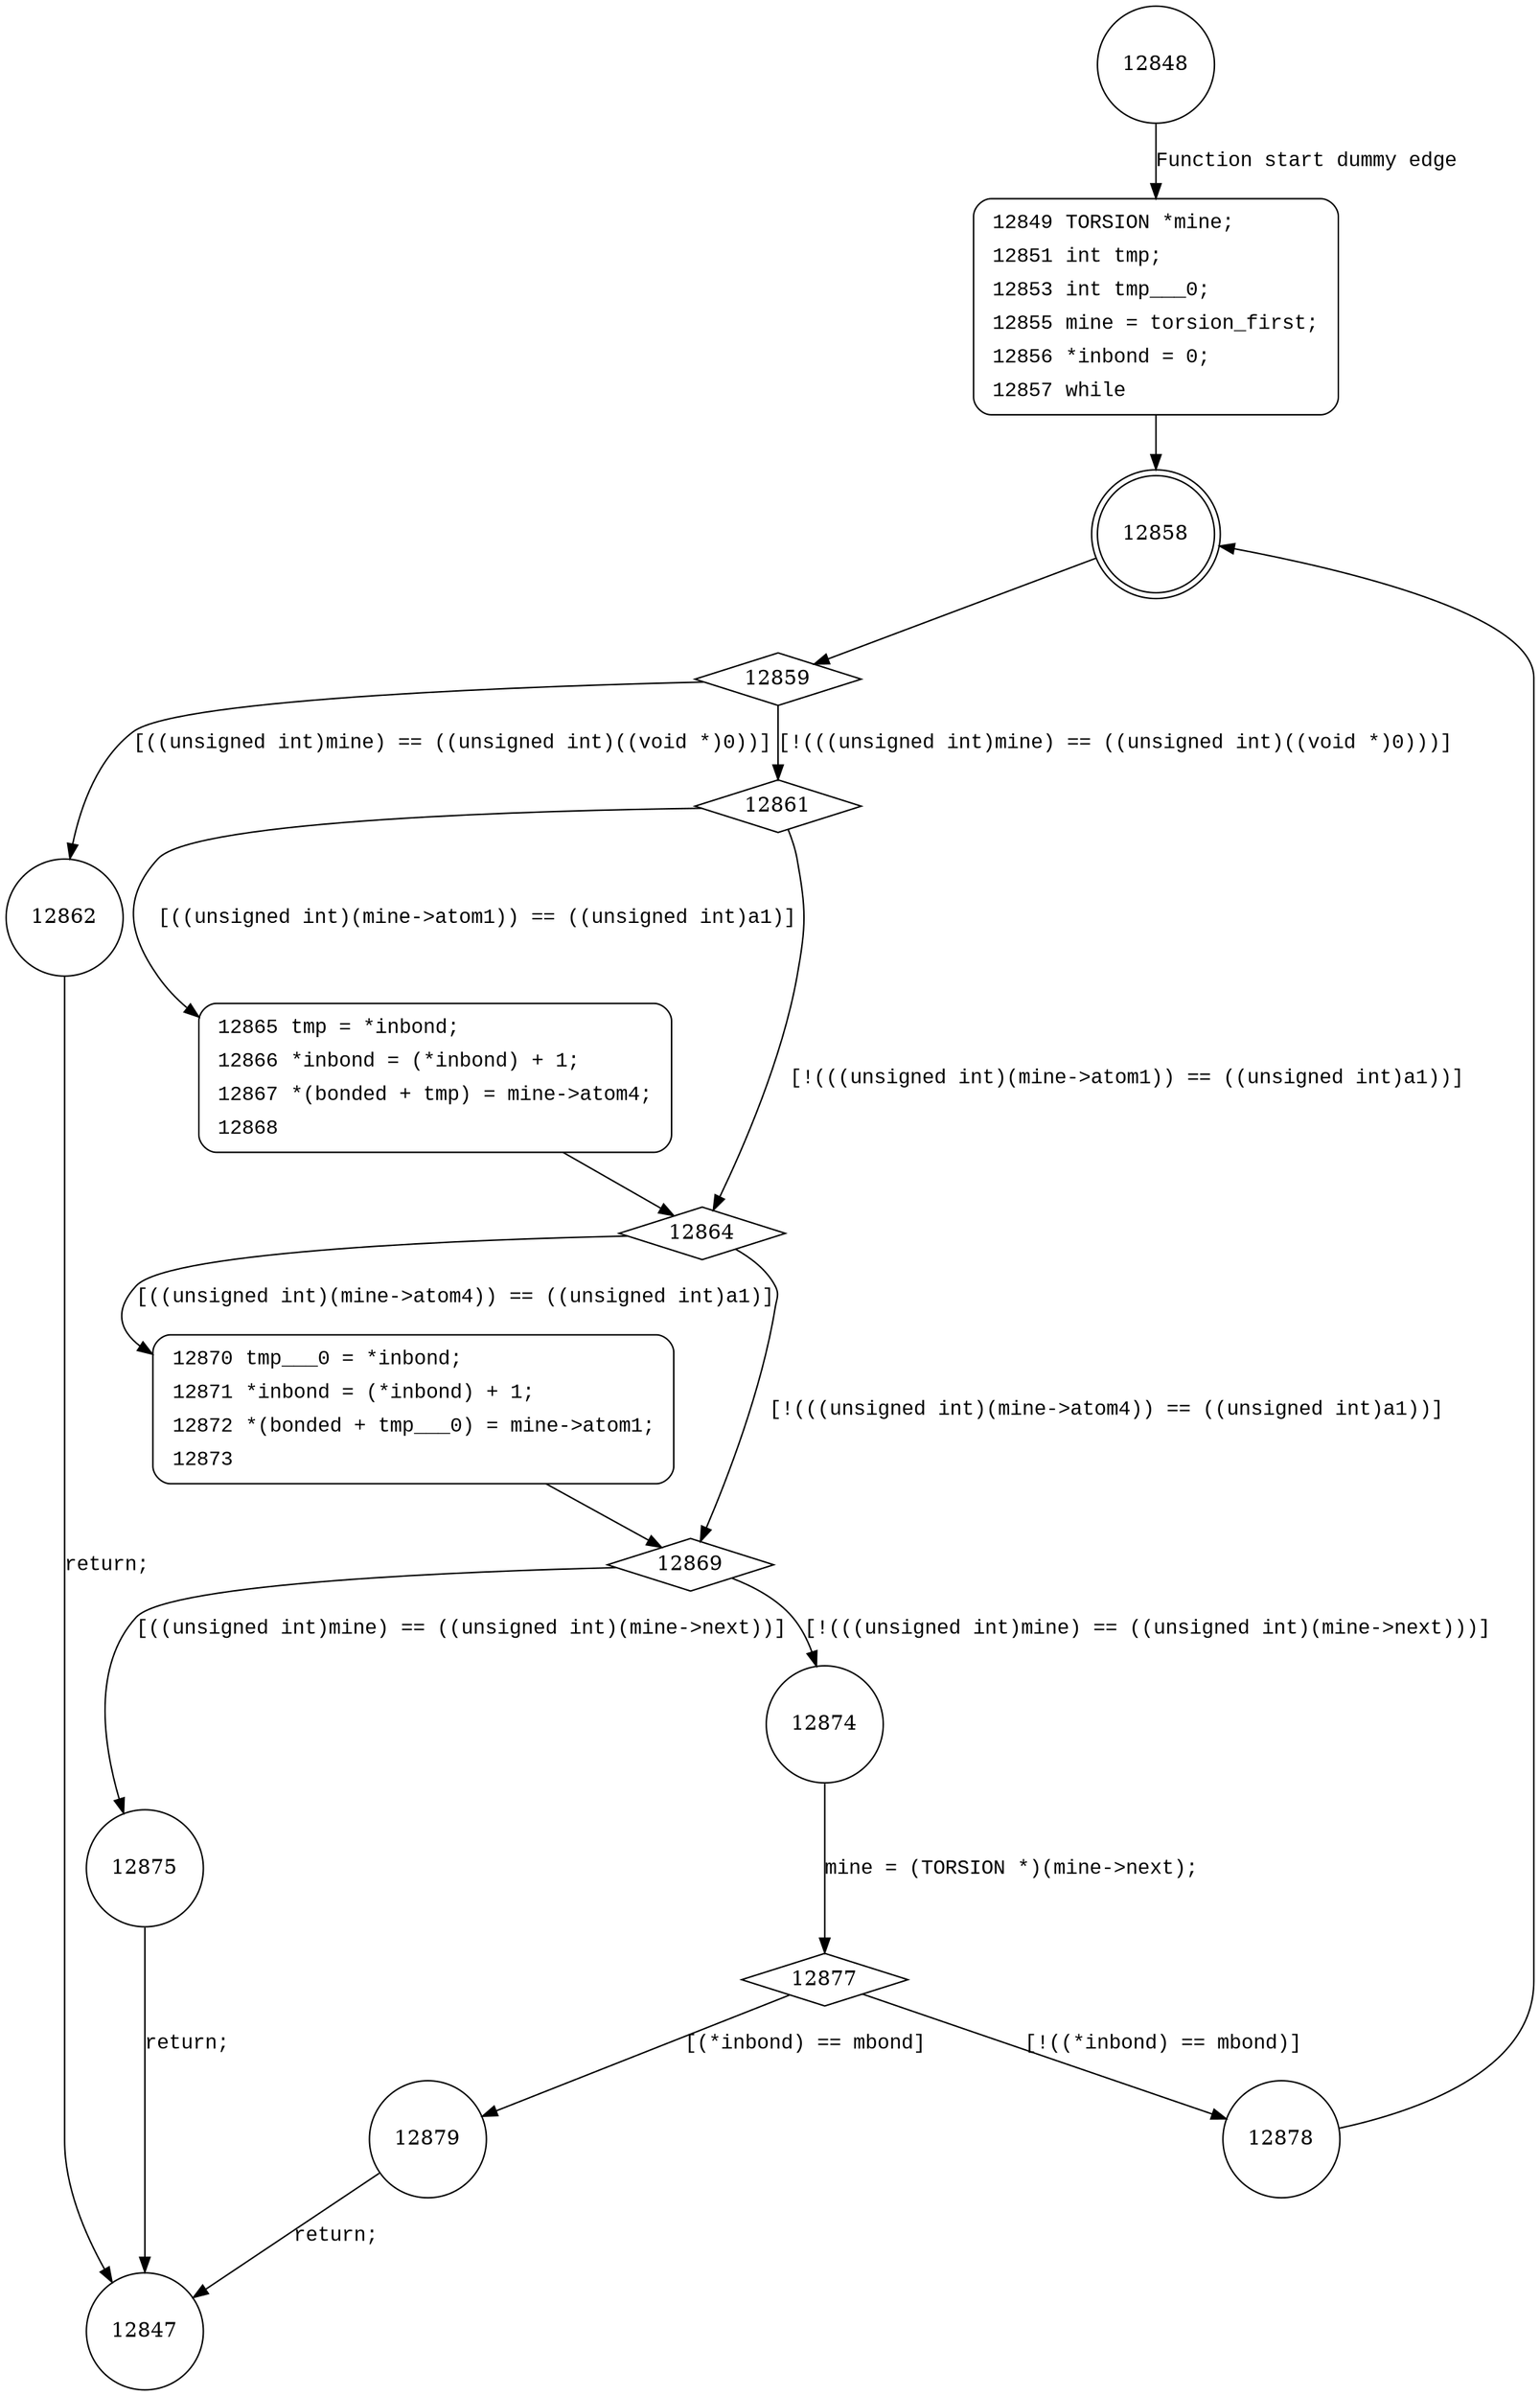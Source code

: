 digraph get_torsion {
12848 [shape="circle"]
12849 [shape="circle"]
12858 [shape="doublecircle"]
12859 [shape="diamond"]
12861 [shape="diamond"]
12862 [shape="circle"]
12864 [shape="diamond"]
12865 [shape="circle"]
12869 [shape="diamond"]
12870 [shape="circle"]
12874 [shape="circle"]
12875 [shape="circle"]
12877 [shape="diamond"]
12878 [shape="circle"]
12879 [shape="circle"]
12847 [shape="circle"]
12849 [style="filled,bold" penwidth="1" fillcolor="white" fontname="Courier New" shape="Mrecord" label=<<table border="0" cellborder="0" cellpadding="3" bgcolor="white"><tr><td align="right">12849</td><td align="left">TORSION *mine;</td></tr><tr><td align="right">12851</td><td align="left">int tmp;</td></tr><tr><td align="right">12853</td><td align="left">int tmp___0;</td></tr><tr><td align="right">12855</td><td align="left">mine = torsion_first;</td></tr><tr><td align="right">12856</td><td align="left">*inbond = 0;</td></tr><tr><td align="right">12857</td><td align="left">while</td></tr></table>>]
12849 -> 12858[label=""]
12865 [style="filled,bold" penwidth="1" fillcolor="white" fontname="Courier New" shape="Mrecord" label=<<table border="0" cellborder="0" cellpadding="3" bgcolor="white"><tr><td align="right">12865</td><td align="left">tmp = *inbond;</td></tr><tr><td align="right">12866</td><td align="left">*inbond = (*inbond) + 1;</td></tr><tr><td align="right">12867</td><td align="left">*(bonded + tmp) = mine-&gt;atom4;</td></tr><tr><td align="right">12868</td><td align="left"></td></tr></table>>]
12865 -> 12864[label=""]
12870 [style="filled,bold" penwidth="1" fillcolor="white" fontname="Courier New" shape="Mrecord" label=<<table border="0" cellborder="0" cellpadding="3" bgcolor="white"><tr><td align="right">12870</td><td align="left">tmp___0 = *inbond;</td></tr><tr><td align="right">12871</td><td align="left">*inbond = (*inbond) + 1;</td></tr><tr><td align="right">12872</td><td align="left">*(bonded + tmp___0) = mine-&gt;atom1;</td></tr><tr><td align="right">12873</td><td align="left"></td></tr></table>>]
12870 -> 12869[label=""]
12848 -> 12849 [label="Function start dummy edge" fontname="Courier New"]
12858 -> 12859 [label="" fontname="Courier New"]
12859 -> 12861 [label="[!(((unsigned int)mine) == ((unsigned int)((void *)0)))]" fontname="Courier New"]
12859 -> 12862 [label="[((unsigned int)mine) == ((unsigned int)((void *)0))]" fontname="Courier New"]
12861 -> 12864 [label="[!(((unsigned int)(mine->atom1)) == ((unsigned int)a1))]" fontname="Courier New"]
12861 -> 12865 [label="[((unsigned int)(mine->atom1)) == ((unsigned int)a1)]" fontname="Courier New"]
12864 -> 12869 [label="[!(((unsigned int)(mine->atom4)) == ((unsigned int)a1))]" fontname="Courier New"]
12864 -> 12870 [label="[((unsigned int)(mine->atom4)) == ((unsigned int)a1)]" fontname="Courier New"]
12869 -> 12874 [label="[!(((unsigned int)mine) == ((unsigned int)(mine->next)))]" fontname="Courier New"]
12869 -> 12875 [label="[((unsigned int)mine) == ((unsigned int)(mine->next))]" fontname="Courier New"]
12874 -> 12877 [label="mine = (TORSION *)(mine->next);" fontname="Courier New"]
12877 -> 12878 [label="[!((*inbond) == mbond)]" fontname="Courier New"]
12877 -> 12879 [label="[(*inbond) == mbond]" fontname="Courier New"]
12878 -> 12858 [label="" fontname="Courier New"]
12862 -> 12847 [label="return;" fontname="Courier New"]
12875 -> 12847 [label="return;" fontname="Courier New"]
12879 -> 12847 [label="return;" fontname="Courier New"]
}